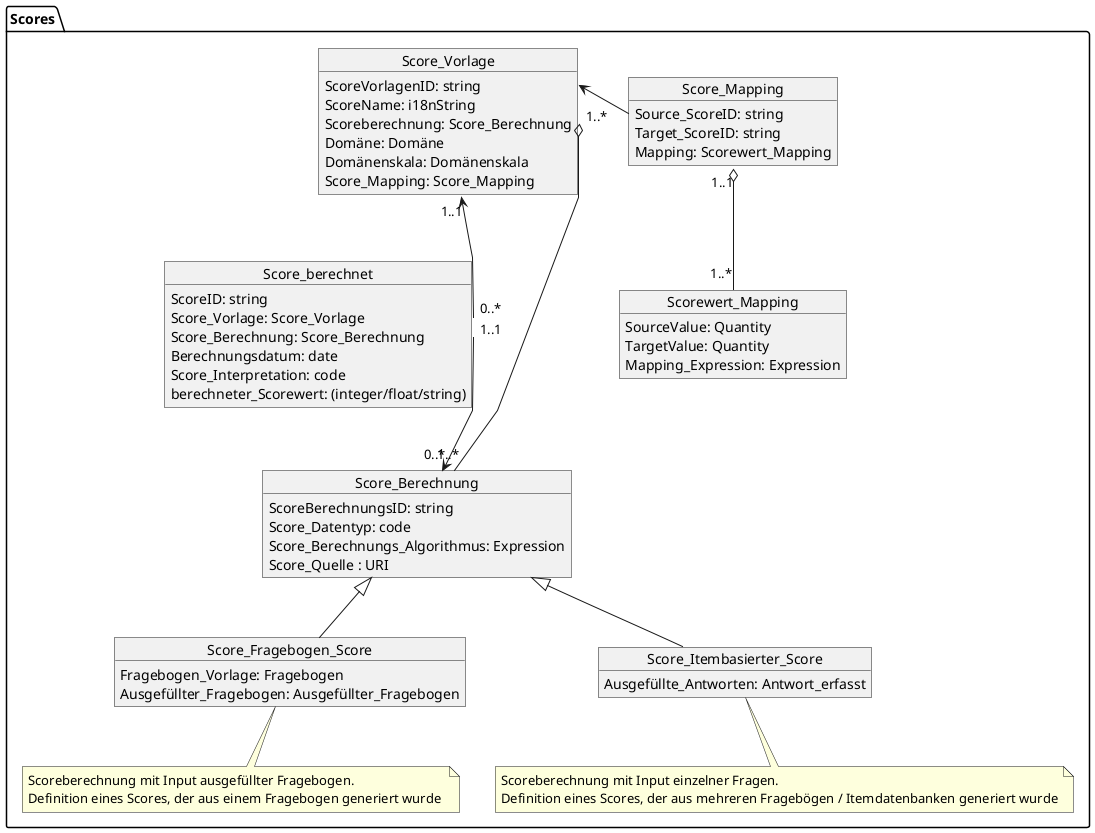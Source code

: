 @startuml MII_PRO_Scores
skinparam linetype ortho
skinparam linetype polyline
package Scores {
    object Score_Vorlage {
        ScoreVorlagenID: string
        ScoreName: i18nString
        Scoreberechnung: Score_Berechnung
        Domäne: Domäne
        Domänenskala: Domänenskala
        Score_Mapping: Score_Mapping
    }
    object Score_berechnet {
        ScoreID: string
        Score_Vorlage: Score_Vorlage
        Score_Berechnung: Score_Berechnung
        Berechnungsdatum: date
        Score_Interpretation: code
        berechneter_Scorewert: (integer/float/string)
    } 
    
    object Score_Berechnung {
        ScoreBerechnungsID: string
        Score_Datentyp: code
        Score_Berechnungs_Algorithmus: Expression
        Score_Quelle : URI

    }
    Score_Vorlage::Scoreberechnung "1..*" o-- "1..*" Score_Berechnung
    Score_Vorlage "1..1" <-- "0..*" Score_berechnet::Score_Vorlage   
    Score_berechnet::Score_Berechnung "1..1" --> "0..*" Score_Berechnung


    object Score_Fragebogen_Score {
        Fragebogen_Vorlage: Fragebogen
        Ausgefüllter_Fragebogen: Ausgefüllter_Fragebogen
    }
    note bottom of Score_Fragebogen_Score 
        Scoreberechnung mit Input ausgefüllter Fragebogen. 
        Definition eines Scores, der aus einem Fragebogen generiert wurde 
    end note
      Score_Berechnung <|-- Score_Fragebogen_Score

    object Score_Itembasierter_Score {
        Ausgefüllte_Antworten: Antwort_erfasst
    }
    Score_Berechnung <|-- Score_Itembasierter_Score

    note bottom of Score_Itembasierter_Score 
        Scoreberechnung mit Input einzelner Fragen. 
        Definition eines Scores, der aus mehreren Fragebögen / Itemdatenbanken generiert wurde
    end note

    object Score_Mapping {
        Source_ScoreID: string
        Target_ScoreID: string
        Mapping: Scorewert_Mapping 
    }
    Score_Mapping::Source_ScoreID -left--> Score_Vorlage::ScoreVorlagenID

    object Scorewert_Mapping {
        SourceValue: Quantity
        TargetValue: Quantity
        Mapping_Expression: Expression        
    }
    Score_Mapping "1..1" o-- "1..*" Scorewert_Mapping
}
@enduml

/'
Teil der nächsten Stufe:
Mehrsprachigkeit
Modulare Fragebögen und Fragenkataloge
Adaptive Fragebögen und CAT
'/
